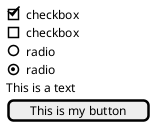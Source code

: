 {
  "sha1": "ii3thum6ztmua2jh2xrrspzwnk1o2n3",
  "insertion": {
    "when": "2024-06-03T18:59:30.744Z",
    "user": "plantuml@gmail.com"
  }
}
@startsalt
{
[X] checkbox
[] checkbox
() radio
(X) radio
This is a text
[This is my button]
}
@endsalt
